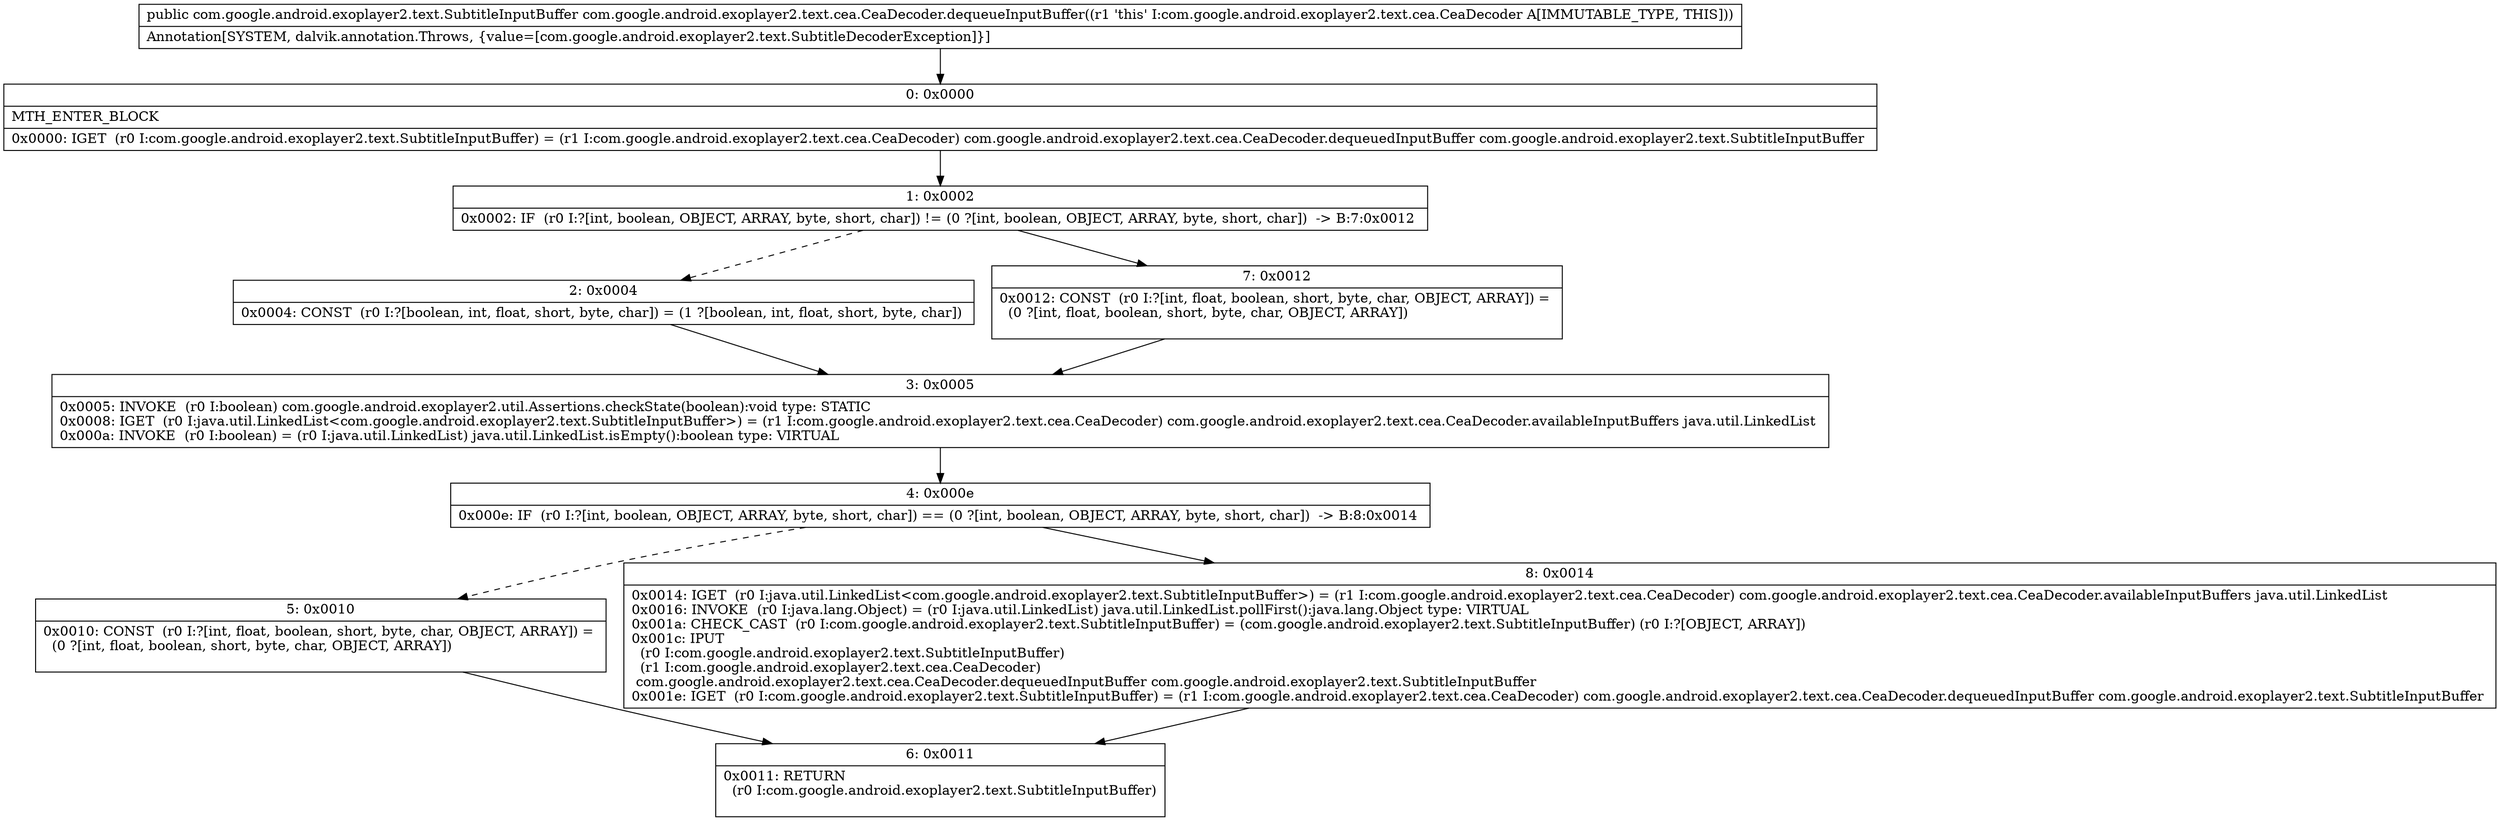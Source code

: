digraph "CFG forcom.google.android.exoplayer2.text.cea.CeaDecoder.dequeueInputBuffer()Lcom\/google\/android\/exoplayer2\/text\/SubtitleInputBuffer;" {
Node_0 [shape=record,label="{0\:\ 0x0000|MTH_ENTER_BLOCK\l|0x0000: IGET  (r0 I:com.google.android.exoplayer2.text.SubtitleInputBuffer) = (r1 I:com.google.android.exoplayer2.text.cea.CeaDecoder) com.google.android.exoplayer2.text.cea.CeaDecoder.dequeuedInputBuffer com.google.android.exoplayer2.text.SubtitleInputBuffer \l}"];
Node_1 [shape=record,label="{1\:\ 0x0002|0x0002: IF  (r0 I:?[int, boolean, OBJECT, ARRAY, byte, short, char]) != (0 ?[int, boolean, OBJECT, ARRAY, byte, short, char])  \-\> B:7:0x0012 \l}"];
Node_2 [shape=record,label="{2\:\ 0x0004|0x0004: CONST  (r0 I:?[boolean, int, float, short, byte, char]) = (1 ?[boolean, int, float, short, byte, char]) \l}"];
Node_3 [shape=record,label="{3\:\ 0x0005|0x0005: INVOKE  (r0 I:boolean) com.google.android.exoplayer2.util.Assertions.checkState(boolean):void type: STATIC \l0x0008: IGET  (r0 I:java.util.LinkedList\<com.google.android.exoplayer2.text.SubtitleInputBuffer\>) = (r1 I:com.google.android.exoplayer2.text.cea.CeaDecoder) com.google.android.exoplayer2.text.cea.CeaDecoder.availableInputBuffers java.util.LinkedList \l0x000a: INVOKE  (r0 I:boolean) = (r0 I:java.util.LinkedList) java.util.LinkedList.isEmpty():boolean type: VIRTUAL \l}"];
Node_4 [shape=record,label="{4\:\ 0x000e|0x000e: IF  (r0 I:?[int, boolean, OBJECT, ARRAY, byte, short, char]) == (0 ?[int, boolean, OBJECT, ARRAY, byte, short, char])  \-\> B:8:0x0014 \l}"];
Node_5 [shape=record,label="{5\:\ 0x0010|0x0010: CONST  (r0 I:?[int, float, boolean, short, byte, char, OBJECT, ARRAY]) = \l  (0 ?[int, float, boolean, short, byte, char, OBJECT, ARRAY])\l \l}"];
Node_6 [shape=record,label="{6\:\ 0x0011|0x0011: RETURN  \l  (r0 I:com.google.android.exoplayer2.text.SubtitleInputBuffer)\l \l}"];
Node_7 [shape=record,label="{7\:\ 0x0012|0x0012: CONST  (r0 I:?[int, float, boolean, short, byte, char, OBJECT, ARRAY]) = \l  (0 ?[int, float, boolean, short, byte, char, OBJECT, ARRAY])\l \l}"];
Node_8 [shape=record,label="{8\:\ 0x0014|0x0014: IGET  (r0 I:java.util.LinkedList\<com.google.android.exoplayer2.text.SubtitleInputBuffer\>) = (r1 I:com.google.android.exoplayer2.text.cea.CeaDecoder) com.google.android.exoplayer2.text.cea.CeaDecoder.availableInputBuffers java.util.LinkedList \l0x0016: INVOKE  (r0 I:java.lang.Object) = (r0 I:java.util.LinkedList) java.util.LinkedList.pollFirst():java.lang.Object type: VIRTUAL \l0x001a: CHECK_CAST  (r0 I:com.google.android.exoplayer2.text.SubtitleInputBuffer) = (com.google.android.exoplayer2.text.SubtitleInputBuffer) (r0 I:?[OBJECT, ARRAY]) \l0x001c: IPUT  \l  (r0 I:com.google.android.exoplayer2.text.SubtitleInputBuffer)\l  (r1 I:com.google.android.exoplayer2.text.cea.CeaDecoder)\l com.google.android.exoplayer2.text.cea.CeaDecoder.dequeuedInputBuffer com.google.android.exoplayer2.text.SubtitleInputBuffer \l0x001e: IGET  (r0 I:com.google.android.exoplayer2.text.SubtitleInputBuffer) = (r1 I:com.google.android.exoplayer2.text.cea.CeaDecoder) com.google.android.exoplayer2.text.cea.CeaDecoder.dequeuedInputBuffer com.google.android.exoplayer2.text.SubtitleInputBuffer \l}"];
MethodNode[shape=record,label="{public com.google.android.exoplayer2.text.SubtitleInputBuffer com.google.android.exoplayer2.text.cea.CeaDecoder.dequeueInputBuffer((r1 'this' I:com.google.android.exoplayer2.text.cea.CeaDecoder A[IMMUTABLE_TYPE, THIS]))  | Annotation[SYSTEM, dalvik.annotation.Throws, \{value=[com.google.android.exoplayer2.text.SubtitleDecoderException]\}]\l}"];
MethodNode -> Node_0;
Node_0 -> Node_1;
Node_1 -> Node_2[style=dashed];
Node_1 -> Node_7;
Node_2 -> Node_3;
Node_3 -> Node_4;
Node_4 -> Node_5[style=dashed];
Node_4 -> Node_8;
Node_5 -> Node_6;
Node_7 -> Node_3;
Node_8 -> Node_6;
}

